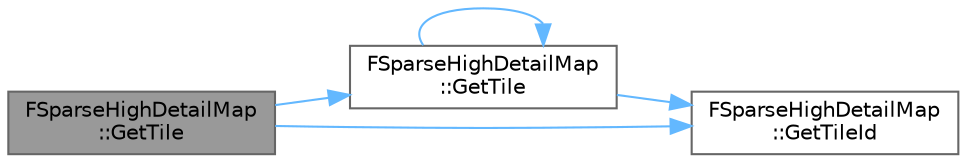digraph "FSparseHighDetailMap::GetTile"
{
 // INTERACTIVE_SVG=YES
 // LATEX_PDF_SIZE
  bgcolor="transparent";
  edge [fontname=Helvetica,fontsize=10,labelfontname=Helvetica,labelfontsize=10];
  node [fontname=Helvetica,fontsize=10,shape=box,height=0.2,width=0.4];
  rankdir="LR";
  Node1 [id="Node000001",label="FSparseHighDetailMap\l::GetTile",height=0.2,width=0.4,color="gray40", fillcolor="grey60", style="filled", fontcolor="black",tooltip=" "];
  Node1 -> Node2 [id="edge1_Node000001_Node000002",color="steelblue1",style="solid",tooltip=" "];
  Node2 [id="Node000002",label="FSparseHighDetailMap\l::GetTile",height=0.2,width=0.4,color="grey40", fillcolor="white", style="filled",URL="$d1/d85/classFSparseHighDetailMap.html#a28de33ae9b8ec42f29664f1e1192e4d5",tooltip=" "];
  Node2 -> Node2 [id="edge2_Node000002_Node000002",color="steelblue1",style="solid",tooltip=" "];
  Node2 -> Node3 [id="edge3_Node000002_Node000003",color="steelblue1",style="solid",tooltip=" "];
  Node3 [id="Node000003",label="FSparseHighDetailMap\l::GetTileId",height=0.2,width=0.4,color="grey40", fillcolor="white", style="filled",URL="$d1/d85/classFSparseHighDetailMap.html#ad180ae90a8836d5a4cfe1e9e7059a908",tooltip=" "];
  Node1 -> Node3 [id="edge4_Node000001_Node000003",color="steelblue1",style="solid",tooltip=" "];
}
